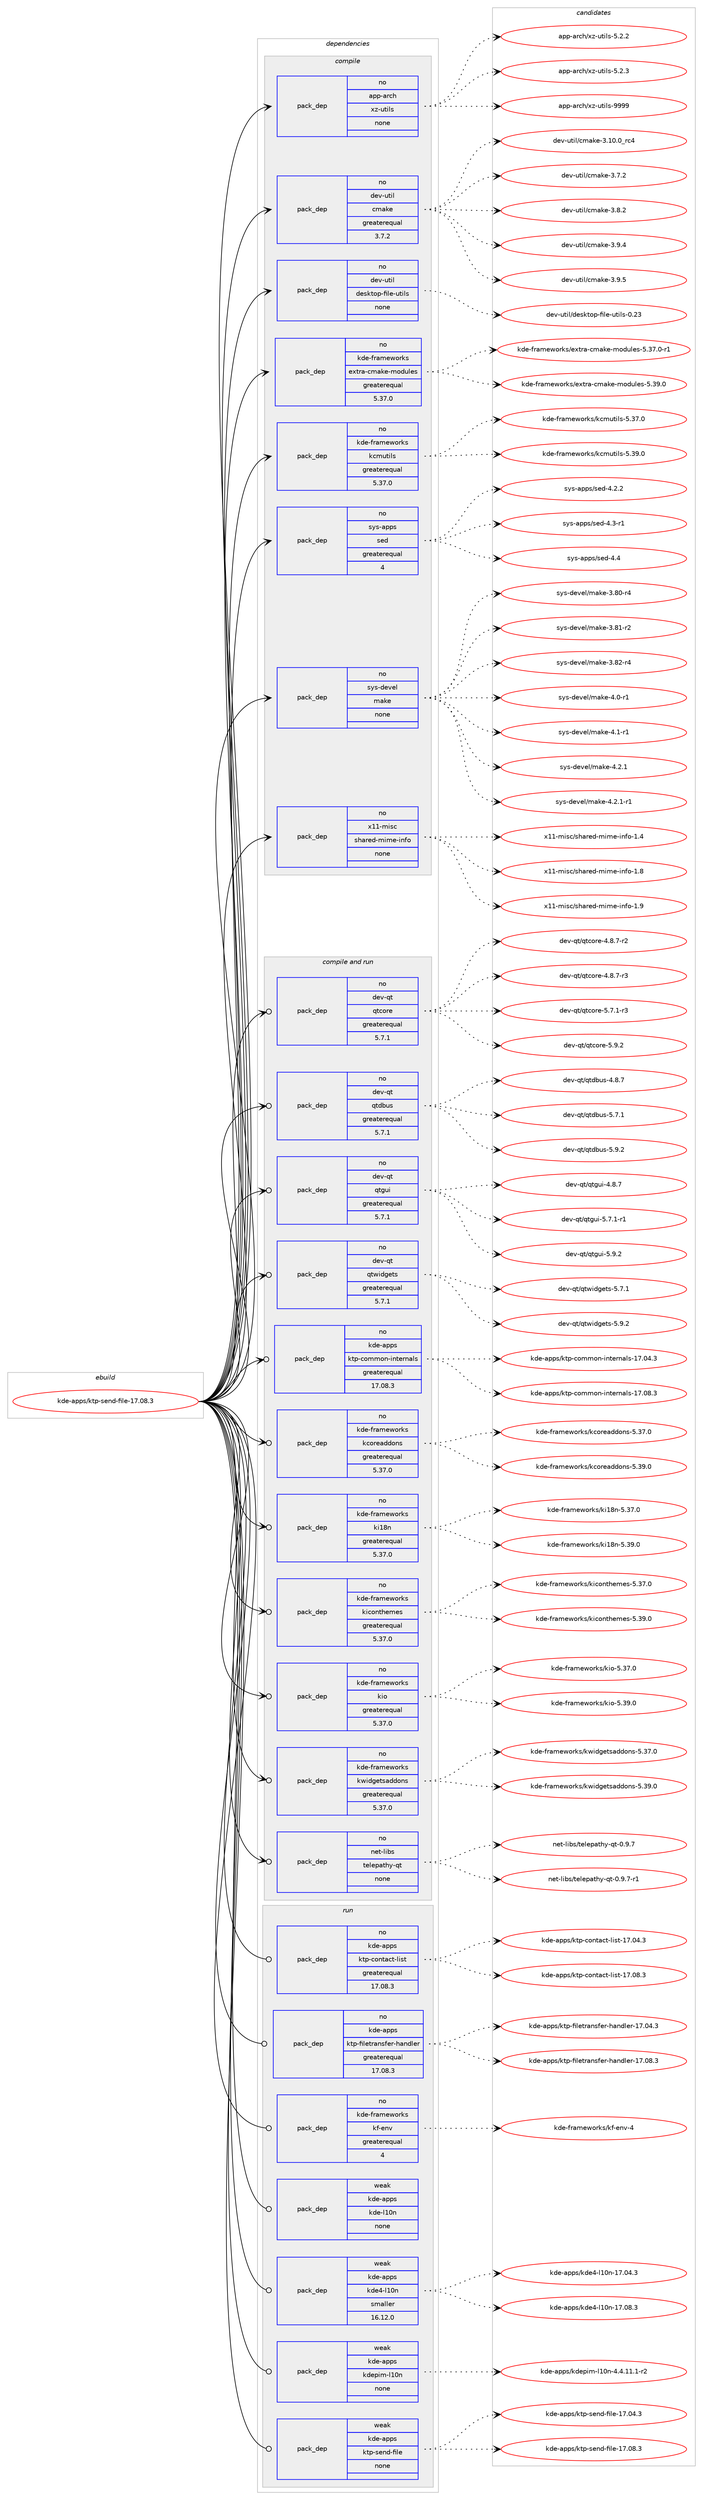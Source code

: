 digraph prolog {

# *************
# Graph options
# *************

newrank=true;
concentrate=true;
compound=true;
graph [rankdir=LR,fontname=Helvetica,fontsize=10,ranksep=1.5];#, ranksep=2.5, nodesep=0.2];
edge  [arrowhead=vee];
node  [fontname=Helvetica,fontsize=10];

# **********
# The ebuild
# **********

subgraph cluster_leftcol {
color=gray;
rank=same;
label=<<i>ebuild</i>>;
id [label="kde-apps/ktp-send-file-17.08.3", color=red, width=4, href="../kde-apps/ktp-send-file-17.08.3.svg"];
}

# ****************
# The dependencies
# ****************

subgraph cluster_midcol {
color=gray;
label=<<i>dependencies</i>>;
subgraph cluster_compile {
fillcolor="#eeeeee";
style=filled;
label=<<i>compile</i>>;
subgraph pack237494 {
dependency325667 [label=<<TABLE BORDER="0" CELLBORDER="1" CELLSPACING="0" CELLPADDING="4" WIDTH="220"><TR><TD ROWSPAN="6" CELLPADDING="30">pack_dep</TD></TR><TR><TD WIDTH="110">no</TD></TR><TR><TD>app-arch</TD></TR><TR><TD>xz-utils</TD></TR><TR><TD>none</TD></TR><TR><TD></TD></TR></TABLE>>, shape=none, color=blue];
}
id:e -> dependency325667:w [weight=20,style="solid",arrowhead="vee"];
subgraph pack237495 {
dependency325668 [label=<<TABLE BORDER="0" CELLBORDER="1" CELLSPACING="0" CELLPADDING="4" WIDTH="220"><TR><TD ROWSPAN="6" CELLPADDING="30">pack_dep</TD></TR><TR><TD WIDTH="110">no</TD></TR><TR><TD>dev-util</TD></TR><TR><TD>cmake</TD></TR><TR><TD>greaterequal</TD></TR><TR><TD>3.7.2</TD></TR></TABLE>>, shape=none, color=blue];
}
id:e -> dependency325668:w [weight=20,style="solid",arrowhead="vee"];
subgraph pack237496 {
dependency325669 [label=<<TABLE BORDER="0" CELLBORDER="1" CELLSPACING="0" CELLPADDING="4" WIDTH="220"><TR><TD ROWSPAN="6" CELLPADDING="30">pack_dep</TD></TR><TR><TD WIDTH="110">no</TD></TR><TR><TD>dev-util</TD></TR><TR><TD>desktop-file-utils</TD></TR><TR><TD>none</TD></TR><TR><TD></TD></TR></TABLE>>, shape=none, color=blue];
}
id:e -> dependency325669:w [weight=20,style="solid",arrowhead="vee"];
subgraph pack237497 {
dependency325670 [label=<<TABLE BORDER="0" CELLBORDER="1" CELLSPACING="0" CELLPADDING="4" WIDTH="220"><TR><TD ROWSPAN="6" CELLPADDING="30">pack_dep</TD></TR><TR><TD WIDTH="110">no</TD></TR><TR><TD>kde-frameworks</TD></TR><TR><TD>extra-cmake-modules</TD></TR><TR><TD>greaterequal</TD></TR><TR><TD>5.37.0</TD></TR></TABLE>>, shape=none, color=blue];
}
id:e -> dependency325670:w [weight=20,style="solid",arrowhead="vee"];
subgraph pack237498 {
dependency325671 [label=<<TABLE BORDER="0" CELLBORDER="1" CELLSPACING="0" CELLPADDING="4" WIDTH="220"><TR><TD ROWSPAN="6" CELLPADDING="30">pack_dep</TD></TR><TR><TD WIDTH="110">no</TD></TR><TR><TD>kde-frameworks</TD></TR><TR><TD>kcmutils</TD></TR><TR><TD>greaterequal</TD></TR><TR><TD>5.37.0</TD></TR></TABLE>>, shape=none, color=blue];
}
id:e -> dependency325671:w [weight=20,style="solid",arrowhead="vee"];
subgraph pack237499 {
dependency325672 [label=<<TABLE BORDER="0" CELLBORDER="1" CELLSPACING="0" CELLPADDING="4" WIDTH="220"><TR><TD ROWSPAN="6" CELLPADDING="30">pack_dep</TD></TR><TR><TD WIDTH="110">no</TD></TR><TR><TD>sys-apps</TD></TR><TR><TD>sed</TD></TR><TR><TD>greaterequal</TD></TR><TR><TD>4</TD></TR></TABLE>>, shape=none, color=blue];
}
id:e -> dependency325672:w [weight=20,style="solid",arrowhead="vee"];
subgraph pack237500 {
dependency325673 [label=<<TABLE BORDER="0" CELLBORDER="1" CELLSPACING="0" CELLPADDING="4" WIDTH="220"><TR><TD ROWSPAN="6" CELLPADDING="30">pack_dep</TD></TR><TR><TD WIDTH="110">no</TD></TR><TR><TD>sys-devel</TD></TR><TR><TD>make</TD></TR><TR><TD>none</TD></TR><TR><TD></TD></TR></TABLE>>, shape=none, color=blue];
}
id:e -> dependency325673:w [weight=20,style="solid",arrowhead="vee"];
subgraph pack237501 {
dependency325674 [label=<<TABLE BORDER="0" CELLBORDER="1" CELLSPACING="0" CELLPADDING="4" WIDTH="220"><TR><TD ROWSPAN="6" CELLPADDING="30">pack_dep</TD></TR><TR><TD WIDTH="110">no</TD></TR><TR><TD>x11-misc</TD></TR><TR><TD>shared-mime-info</TD></TR><TR><TD>none</TD></TR><TR><TD></TD></TR></TABLE>>, shape=none, color=blue];
}
id:e -> dependency325674:w [weight=20,style="solid",arrowhead="vee"];
}
subgraph cluster_compileandrun {
fillcolor="#eeeeee";
style=filled;
label=<<i>compile and run</i>>;
subgraph pack237502 {
dependency325675 [label=<<TABLE BORDER="0" CELLBORDER="1" CELLSPACING="0" CELLPADDING="4" WIDTH="220"><TR><TD ROWSPAN="6" CELLPADDING="30">pack_dep</TD></TR><TR><TD WIDTH="110">no</TD></TR><TR><TD>dev-qt</TD></TR><TR><TD>qtcore</TD></TR><TR><TD>greaterequal</TD></TR><TR><TD>5.7.1</TD></TR></TABLE>>, shape=none, color=blue];
}
id:e -> dependency325675:w [weight=20,style="solid",arrowhead="odotvee"];
subgraph pack237503 {
dependency325676 [label=<<TABLE BORDER="0" CELLBORDER="1" CELLSPACING="0" CELLPADDING="4" WIDTH="220"><TR><TD ROWSPAN="6" CELLPADDING="30">pack_dep</TD></TR><TR><TD WIDTH="110">no</TD></TR><TR><TD>dev-qt</TD></TR><TR><TD>qtdbus</TD></TR><TR><TD>greaterequal</TD></TR><TR><TD>5.7.1</TD></TR></TABLE>>, shape=none, color=blue];
}
id:e -> dependency325676:w [weight=20,style="solid",arrowhead="odotvee"];
subgraph pack237504 {
dependency325677 [label=<<TABLE BORDER="0" CELLBORDER="1" CELLSPACING="0" CELLPADDING="4" WIDTH="220"><TR><TD ROWSPAN="6" CELLPADDING="30">pack_dep</TD></TR><TR><TD WIDTH="110">no</TD></TR><TR><TD>dev-qt</TD></TR><TR><TD>qtgui</TD></TR><TR><TD>greaterequal</TD></TR><TR><TD>5.7.1</TD></TR></TABLE>>, shape=none, color=blue];
}
id:e -> dependency325677:w [weight=20,style="solid",arrowhead="odotvee"];
subgraph pack237505 {
dependency325678 [label=<<TABLE BORDER="0" CELLBORDER="1" CELLSPACING="0" CELLPADDING="4" WIDTH="220"><TR><TD ROWSPAN="6" CELLPADDING="30">pack_dep</TD></TR><TR><TD WIDTH="110">no</TD></TR><TR><TD>dev-qt</TD></TR><TR><TD>qtwidgets</TD></TR><TR><TD>greaterequal</TD></TR><TR><TD>5.7.1</TD></TR></TABLE>>, shape=none, color=blue];
}
id:e -> dependency325678:w [weight=20,style="solid",arrowhead="odotvee"];
subgraph pack237506 {
dependency325679 [label=<<TABLE BORDER="0" CELLBORDER="1" CELLSPACING="0" CELLPADDING="4" WIDTH="220"><TR><TD ROWSPAN="6" CELLPADDING="30">pack_dep</TD></TR><TR><TD WIDTH="110">no</TD></TR><TR><TD>kde-apps</TD></TR><TR><TD>ktp-common-internals</TD></TR><TR><TD>greaterequal</TD></TR><TR><TD>17.08.3</TD></TR></TABLE>>, shape=none, color=blue];
}
id:e -> dependency325679:w [weight=20,style="solid",arrowhead="odotvee"];
subgraph pack237507 {
dependency325680 [label=<<TABLE BORDER="0" CELLBORDER="1" CELLSPACING="0" CELLPADDING="4" WIDTH="220"><TR><TD ROWSPAN="6" CELLPADDING="30">pack_dep</TD></TR><TR><TD WIDTH="110">no</TD></TR><TR><TD>kde-frameworks</TD></TR><TR><TD>kcoreaddons</TD></TR><TR><TD>greaterequal</TD></TR><TR><TD>5.37.0</TD></TR></TABLE>>, shape=none, color=blue];
}
id:e -> dependency325680:w [weight=20,style="solid",arrowhead="odotvee"];
subgraph pack237508 {
dependency325681 [label=<<TABLE BORDER="0" CELLBORDER="1" CELLSPACING="0" CELLPADDING="4" WIDTH="220"><TR><TD ROWSPAN="6" CELLPADDING="30">pack_dep</TD></TR><TR><TD WIDTH="110">no</TD></TR><TR><TD>kde-frameworks</TD></TR><TR><TD>ki18n</TD></TR><TR><TD>greaterequal</TD></TR><TR><TD>5.37.0</TD></TR></TABLE>>, shape=none, color=blue];
}
id:e -> dependency325681:w [weight=20,style="solid",arrowhead="odotvee"];
subgraph pack237509 {
dependency325682 [label=<<TABLE BORDER="0" CELLBORDER="1" CELLSPACING="0" CELLPADDING="4" WIDTH="220"><TR><TD ROWSPAN="6" CELLPADDING="30">pack_dep</TD></TR><TR><TD WIDTH="110">no</TD></TR><TR><TD>kde-frameworks</TD></TR><TR><TD>kiconthemes</TD></TR><TR><TD>greaterequal</TD></TR><TR><TD>5.37.0</TD></TR></TABLE>>, shape=none, color=blue];
}
id:e -> dependency325682:w [weight=20,style="solid",arrowhead="odotvee"];
subgraph pack237510 {
dependency325683 [label=<<TABLE BORDER="0" CELLBORDER="1" CELLSPACING="0" CELLPADDING="4" WIDTH="220"><TR><TD ROWSPAN="6" CELLPADDING="30">pack_dep</TD></TR><TR><TD WIDTH="110">no</TD></TR><TR><TD>kde-frameworks</TD></TR><TR><TD>kio</TD></TR><TR><TD>greaterequal</TD></TR><TR><TD>5.37.0</TD></TR></TABLE>>, shape=none, color=blue];
}
id:e -> dependency325683:w [weight=20,style="solid",arrowhead="odotvee"];
subgraph pack237511 {
dependency325684 [label=<<TABLE BORDER="0" CELLBORDER="1" CELLSPACING="0" CELLPADDING="4" WIDTH="220"><TR><TD ROWSPAN="6" CELLPADDING="30">pack_dep</TD></TR><TR><TD WIDTH="110">no</TD></TR><TR><TD>kde-frameworks</TD></TR><TR><TD>kwidgetsaddons</TD></TR><TR><TD>greaterequal</TD></TR><TR><TD>5.37.0</TD></TR></TABLE>>, shape=none, color=blue];
}
id:e -> dependency325684:w [weight=20,style="solid",arrowhead="odotvee"];
subgraph pack237512 {
dependency325685 [label=<<TABLE BORDER="0" CELLBORDER="1" CELLSPACING="0" CELLPADDING="4" WIDTH="220"><TR><TD ROWSPAN="6" CELLPADDING="30">pack_dep</TD></TR><TR><TD WIDTH="110">no</TD></TR><TR><TD>net-libs</TD></TR><TR><TD>telepathy-qt</TD></TR><TR><TD>none</TD></TR><TR><TD></TD></TR></TABLE>>, shape=none, color=blue];
}
id:e -> dependency325685:w [weight=20,style="solid",arrowhead="odotvee"];
}
subgraph cluster_run {
fillcolor="#eeeeee";
style=filled;
label=<<i>run</i>>;
subgraph pack237513 {
dependency325686 [label=<<TABLE BORDER="0" CELLBORDER="1" CELLSPACING="0" CELLPADDING="4" WIDTH="220"><TR><TD ROWSPAN="6" CELLPADDING="30">pack_dep</TD></TR><TR><TD WIDTH="110">no</TD></TR><TR><TD>kde-apps</TD></TR><TR><TD>ktp-contact-list</TD></TR><TR><TD>greaterequal</TD></TR><TR><TD>17.08.3</TD></TR></TABLE>>, shape=none, color=blue];
}
id:e -> dependency325686:w [weight=20,style="solid",arrowhead="odot"];
subgraph pack237514 {
dependency325687 [label=<<TABLE BORDER="0" CELLBORDER="1" CELLSPACING="0" CELLPADDING="4" WIDTH="220"><TR><TD ROWSPAN="6" CELLPADDING="30">pack_dep</TD></TR><TR><TD WIDTH="110">no</TD></TR><TR><TD>kde-apps</TD></TR><TR><TD>ktp-filetransfer-handler</TD></TR><TR><TD>greaterequal</TD></TR><TR><TD>17.08.3</TD></TR></TABLE>>, shape=none, color=blue];
}
id:e -> dependency325687:w [weight=20,style="solid",arrowhead="odot"];
subgraph pack237515 {
dependency325688 [label=<<TABLE BORDER="0" CELLBORDER="1" CELLSPACING="0" CELLPADDING="4" WIDTH="220"><TR><TD ROWSPAN="6" CELLPADDING="30">pack_dep</TD></TR><TR><TD WIDTH="110">no</TD></TR><TR><TD>kde-frameworks</TD></TR><TR><TD>kf-env</TD></TR><TR><TD>greaterequal</TD></TR><TR><TD>4</TD></TR></TABLE>>, shape=none, color=blue];
}
id:e -> dependency325688:w [weight=20,style="solid",arrowhead="odot"];
subgraph pack237516 {
dependency325689 [label=<<TABLE BORDER="0" CELLBORDER="1" CELLSPACING="0" CELLPADDING="4" WIDTH="220"><TR><TD ROWSPAN="6" CELLPADDING="30">pack_dep</TD></TR><TR><TD WIDTH="110">weak</TD></TR><TR><TD>kde-apps</TD></TR><TR><TD>kde-l10n</TD></TR><TR><TD>none</TD></TR><TR><TD></TD></TR></TABLE>>, shape=none, color=blue];
}
id:e -> dependency325689:w [weight=20,style="solid",arrowhead="odot"];
subgraph pack237517 {
dependency325690 [label=<<TABLE BORDER="0" CELLBORDER="1" CELLSPACING="0" CELLPADDING="4" WIDTH="220"><TR><TD ROWSPAN="6" CELLPADDING="30">pack_dep</TD></TR><TR><TD WIDTH="110">weak</TD></TR><TR><TD>kde-apps</TD></TR><TR><TD>kde4-l10n</TD></TR><TR><TD>smaller</TD></TR><TR><TD>16.12.0</TD></TR></TABLE>>, shape=none, color=blue];
}
id:e -> dependency325690:w [weight=20,style="solid",arrowhead="odot"];
subgraph pack237518 {
dependency325691 [label=<<TABLE BORDER="0" CELLBORDER="1" CELLSPACING="0" CELLPADDING="4" WIDTH="220"><TR><TD ROWSPAN="6" CELLPADDING="30">pack_dep</TD></TR><TR><TD WIDTH="110">weak</TD></TR><TR><TD>kde-apps</TD></TR><TR><TD>kdepim-l10n</TD></TR><TR><TD>none</TD></TR><TR><TD></TD></TR></TABLE>>, shape=none, color=blue];
}
id:e -> dependency325691:w [weight=20,style="solid",arrowhead="odot"];
subgraph pack237519 {
dependency325692 [label=<<TABLE BORDER="0" CELLBORDER="1" CELLSPACING="0" CELLPADDING="4" WIDTH="220"><TR><TD ROWSPAN="6" CELLPADDING="30">pack_dep</TD></TR><TR><TD WIDTH="110">weak</TD></TR><TR><TD>kde-apps</TD></TR><TR><TD>ktp-send-file</TD></TR><TR><TD>none</TD></TR><TR><TD></TD></TR></TABLE>>, shape=none, color=blue];
}
id:e -> dependency325692:w [weight=20,style="solid",arrowhead="odot"];
}
}

# **************
# The candidates
# **************

subgraph cluster_choices {
rank=same;
color=gray;
label=<<i>candidates</i>>;

subgraph choice237494 {
color=black;
nodesep=1;
choice971121124597114991044712012245117116105108115455346504650 [label="app-arch/xz-utils-5.2.2", color=red, width=4,href="../app-arch/xz-utils-5.2.2.svg"];
choice971121124597114991044712012245117116105108115455346504651 [label="app-arch/xz-utils-5.2.3", color=red, width=4,href="../app-arch/xz-utils-5.2.3.svg"];
choice9711211245971149910447120122451171161051081154557575757 [label="app-arch/xz-utils-9999", color=red, width=4,href="../app-arch/xz-utils-9999.svg"];
dependency325667:e -> choice971121124597114991044712012245117116105108115455346504650:w [style=dotted,weight="100"];
dependency325667:e -> choice971121124597114991044712012245117116105108115455346504651:w [style=dotted,weight="100"];
dependency325667:e -> choice9711211245971149910447120122451171161051081154557575757:w [style=dotted,weight="100"];
}
subgraph choice237495 {
color=black;
nodesep=1;
choice1001011184511711610510847991099710710145514649484648951149952 [label="dev-util/cmake-3.10.0_rc4", color=red, width=4,href="../dev-util/cmake-3.10.0_rc4.svg"];
choice10010111845117116105108479910997107101455146554650 [label="dev-util/cmake-3.7.2", color=red, width=4,href="../dev-util/cmake-3.7.2.svg"];
choice10010111845117116105108479910997107101455146564650 [label="dev-util/cmake-3.8.2", color=red, width=4,href="../dev-util/cmake-3.8.2.svg"];
choice10010111845117116105108479910997107101455146574652 [label="dev-util/cmake-3.9.4", color=red, width=4,href="../dev-util/cmake-3.9.4.svg"];
choice10010111845117116105108479910997107101455146574653 [label="dev-util/cmake-3.9.5", color=red, width=4,href="../dev-util/cmake-3.9.5.svg"];
dependency325668:e -> choice1001011184511711610510847991099710710145514649484648951149952:w [style=dotted,weight="100"];
dependency325668:e -> choice10010111845117116105108479910997107101455146554650:w [style=dotted,weight="100"];
dependency325668:e -> choice10010111845117116105108479910997107101455146564650:w [style=dotted,weight="100"];
dependency325668:e -> choice10010111845117116105108479910997107101455146574652:w [style=dotted,weight="100"];
dependency325668:e -> choice10010111845117116105108479910997107101455146574653:w [style=dotted,weight="100"];
}
subgraph choice237496 {
color=black;
nodesep=1;
choice100101118451171161051084710010111510711611111245102105108101451171161051081154548465051 [label="dev-util/desktop-file-utils-0.23", color=red, width=4,href="../dev-util/desktop-file-utils-0.23.svg"];
dependency325669:e -> choice100101118451171161051084710010111510711611111245102105108101451171161051081154548465051:w [style=dotted,weight="100"];
}
subgraph choice237497 {
color=black;
nodesep=1;
choice1071001014510211497109101119111114107115471011201161149745991099710710145109111100117108101115455346515546484511449 [label="kde-frameworks/extra-cmake-modules-5.37.0-r1", color=red, width=4,href="../kde-frameworks/extra-cmake-modules-5.37.0-r1.svg"];
choice107100101451021149710910111911111410711547101120116114974599109971071014510911110011710810111545534651574648 [label="kde-frameworks/extra-cmake-modules-5.39.0", color=red, width=4,href="../kde-frameworks/extra-cmake-modules-5.39.0.svg"];
dependency325670:e -> choice1071001014510211497109101119111114107115471011201161149745991099710710145109111100117108101115455346515546484511449:w [style=dotted,weight="100"];
dependency325670:e -> choice107100101451021149710910111911111410711547101120116114974599109971071014510911110011710810111545534651574648:w [style=dotted,weight="100"];
}
subgraph choice237498 {
color=black;
nodesep=1;
choice1071001014510211497109101119111114107115471079910911711610510811545534651554648 [label="kde-frameworks/kcmutils-5.37.0", color=red, width=4,href="../kde-frameworks/kcmutils-5.37.0.svg"];
choice1071001014510211497109101119111114107115471079910911711610510811545534651574648 [label="kde-frameworks/kcmutils-5.39.0", color=red, width=4,href="../kde-frameworks/kcmutils-5.39.0.svg"];
dependency325671:e -> choice1071001014510211497109101119111114107115471079910911711610510811545534651554648:w [style=dotted,weight="100"];
dependency325671:e -> choice1071001014510211497109101119111114107115471079910911711610510811545534651574648:w [style=dotted,weight="100"];
}
subgraph choice237499 {
color=black;
nodesep=1;
choice115121115459711211211547115101100455246504650 [label="sys-apps/sed-4.2.2", color=red, width=4,href="../sys-apps/sed-4.2.2.svg"];
choice115121115459711211211547115101100455246514511449 [label="sys-apps/sed-4.3-r1", color=red, width=4,href="../sys-apps/sed-4.3-r1.svg"];
choice11512111545971121121154711510110045524652 [label="sys-apps/sed-4.4", color=red, width=4,href="../sys-apps/sed-4.4.svg"];
dependency325672:e -> choice115121115459711211211547115101100455246504650:w [style=dotted,weight="100"];
dependency325672:e -> choice115121115459711211211547115101100455246514511449:w [style=dotted,weight="100"];
dependency325672:e -> choice11512111545971121121154711510110045524652:w [style=dotted,weight="100"];
}
subgraph choice237500 {
color=black;
nodesep=1;
choice11512111545100101118101108471099710710145514656484511452 [label="sys-devel/make-3.80-r4", color=red, width=4,href="../sys-devel/make-3.80-r4.svg"];
choice11512111545100101118101108471099710710145514656494511450 [label="sys-devel/make-3.81-r2", color=red, width=4,href="../sys-devel/make-3.81-r2.svg"];
choice11512111545100101118101108471099710710145514656504511452 [label="sys-devel/make-3.82-r4", color=red, width=4,href="../sys-devel/make-3.82-r4.svg"];
choice115121115451001011181011084710997107101455246484511449 [label="sys-devel/make-4.0-r1", color=red, width=4,href="../sys-devel/make-4.0-r1.svg"];
choice115121115451001011181011084710997107101455246494511449 [label="sys-devel/make-4.1-r1", color=red, width=4,href="../sys-devel/make-4.1-r1.svg"];
choice115121115451001011181011084710997107101455246504649 [label="sys-devel/make-4.2.1", color=red, width=4,href="../sys-devel/make-4.2.1.svg"];
choice1151211154510010111810110847109971071014552465046494511449 [label="sys-devel/make-4.2.1-r1", color=red, width=4,href="../sys-devel/make-4.2.1-r1.svg"];
dependency325673:e -> choice11512111545100101118101108471099710710145514656484511452:w [style=dotted,weight="100"];
dependency325673:e -> choice11512111545100101118101108471099710710145514656494511450:w [style=dotted,weight="100"];
dependency325673:e -> choice11512111545100101118101108471099710710145514656504511452:w [style=dotted,weight="100"];
dependency325673:e -> choice115121115451001011181011084710997107101455246484511449:w [style=dotted,weight="100"];
dependency325673:e -> choice115121115451001011181011084710997107101455246494511449:w [style=dotted,weight="100"];
dependency325673:e -> choice115121115451001011181011084710997107101455246504649:w [style=dotted,weight="100"];
dependency325673:e -> choice1151211154510010111810110847109971071014552465046494511449:w [style=dotted,weight="100"];
}
subgraph choice237501 {
color=black;
nodesep=1;
choice120494945109105115994711510497114101100451091051091014510511010211145494652 [label="x11-misc/shared-mime-info-1.4", color=red, width=4,href="../x11-misc/shared-mime-info-1.4.svg"];
choice120494945109105115994711510497114101100451091051091014510511010211145494656 [label="x11-misc/shared-mime-info-1.8", color=red, width=4,href="../x11-misc/shared-mime-info-1.8.svg"];
choice120494945109105115994711510497114101100451091051091014510511010211145494657 [label="x11-misc/shared-mime-info-1.9", color=red, width=4,href="../x11-misc/shared-mime-info-1.9.svg"];
dependency325674:e -> choice120494945109105115994711510497114101100451091051091014510511010211145494652:w [style=dotted,weight="100"];
dependency325674:e -> choice120494945109105115994711510497114101100451091051091014510511010211145494656:w [style=dotted,weight="100"];
dependency325674:e -> choice120494945109105115994711510497114101100451091051091014510511010211145494657:w [style=dotted,weight="100"];
}
subgraph choice237502 {
color=black;
nodesep=1;
choice1001011184511311647113116991111141014552465646554511450 [label="dev-qt/qtcore-4.8.7-r2", color=red, width=4,href="../dev-qt/qtcore-4.8.7-r2.svg"];
choice1001011184511311647113116991111141014552465646554511451 [label="dev-qt/qtcore-4.8.7-r3", color=red, width=4,href="../dev-qt/qtcore-4.8.7-r3.svg"];
choice1001011184511311647113116991111141014553465546494511451 [label="dev-qt/qtcore-5.7.1-r3", color=red, width=4,href="../dev-qt/qtcore-5.7.1-r3.svg"];
choice100101118451131164711311699111114101455346574650 [label="dev-qt/qtcore-5.9.2", color=red, width=4,href="../dev-qt/qtcore-5.9.2.svg"];
dependency325675:e -> choice1001011184511311647113116991111141014552465646554511450:w [style=dotted,weight="100"];
dependency325675:e -> choice1001011184511311647113116991111141014552465646554511451:w [style=dotted,weight="100"];
dependency325675:e -> choice1001011184511311647113116991111141014553465546494511451:w [style=dotted,weight="100"];
dependency325675:e -> choice100101118451131164711311699111114101455346574650:w [style=dotted,weight="100"];
}
subgraph choice237503 {
color=black;
nodesep=1;
choice100101118451131164711311610098117115455246564655 [label="dev-qt/qtdbus-4.8.7", color=red, width=4,href="../dev-qt/qtdbus-4.8.7.svg"];
choice100101118451131164711311610098117115455346554649 [label="dev-qt/qtdbus-5.7.1", color=red, width=4,href="../dev-qt/qtdbus-5.7.1.svg"];
choice100101118451131164711311610098117115455346574650 [label="dev-qt/qtdbus-5.9.2", color=red, width=4,href="../dev-qt/qtdbus-5.9.2.svg"];
dependency325676:e -> choice100101118451131164711311610098117115455246564655:w [style=dotted,weight="100"];
dependency325676:e -> choice100101118451131164711311610098117115455346554649:w [style=dotted,weight="100"];
dependency325676:e -> choice100101118451131164711311610098117115455346574650:w [style=dotted,weight="100"];
}
subgraph choice237504 {
color=black;
nodesep=1;
choice1001011184511311647113116103117105455246564655 [label="dev-qt/qtgui-4.8.7", color=red, width=4,href="../dev-qt/qtgui-4.8.7.svg"];
choice10010111845113116471131161031171054553465546494511449 [label="dev-qt/qtgui-5.7.1-r1", color=red, width=4,href="../dev-qt/qtgui-5.7.1-r1.svg"];
choice1001011184511311647113116103117105455346574650 [label="dev-qt/qtgui-5.9.2", color=red, width=4,href="../dev-qt/qtgui-5.9.2.svg"];
dependency325677:e -> choice1001011184511311647113116103117105455246564655:w [style=dotted,weight="100"];
dependency325677:e -> choice10010111845113116471131161031171054553465546494511449:w [style=dotted,weight="100"];
dependency325677:e -> choice1001011184511311647113116103117105455346574650:w [style=dotted,weight="100"];
}
subgraph choice237505 {
color=black;
nodesep=1;
choice1001011184511311647113116119105100103101116115455346554649 [label="dev-qt/qtwidgets-5.7.1", color=red, width=4,href="../dev-qt/qtwidgets-5.7.1.svg"];
choice1001011184511311647113116119105100103101116115455346574650 [label="dev-qt/qtwidgets-5.9.2", color=red, width=4,href="../dev-qt/qtwidgets-5.9.2.svg"];
dependency325678:e -> choice1001011184511311647113116119105100103101116115455346554649:w [style=dotted,weight="100"];
dependency325678:e -> choice1001011184511311647113116119105100103101116115455346574650:w [style=dotted,weight="100"];
}
subgraph choice237506 {
color=black;
nodesep=1;
choice107100101459711211211547107116112459911110910911111045105110116101114110971081154549554648524651 [label="kde-apps/ktp-common-internals-17.04.3", color=red, width=4,href="../kde-apps/ktp-common-internals-17.04.3.svg"];
choice107100101459711211211547107116112459911110910911111045105110116101114110971081154549554648564651 [label="kde-apps/ktp-common-internals-17.08.3", color=red, width=4,href="../kde-apps/ktp-common-internals-17.08.3.svg"];
dependency325679:e -> choice107100101459711211211547107116112459911110910911111045105110116101114110971081154549554648524651:w [style=dotted,weight="100"];
dependency325679:e -> choice107100101459711211211547107116112459911110910911111045105110116101114110971081154549554648564651:w [style=dotted,weight="100"];
}
subgraph choice237507 {
color=black;
nodesep=1;
choice107100101451021149710910111911111410711547107991111141019710010011111011545534651554648 [label="kde-frameworks/kcoreaddons-5.37.0", color=red, width=4,href="../kde-frameworks/kcoreaddons-5.37.0.svg"];
choice107100101451021149710910111911111410711547107991111141019710010011111011545534651574648 [label="kde-frameworks/kcoreaddons-5.39.0", color=red, width=4,href="../kde-frameworks/kcoreaddons-5.39.0.svg"];
dependency325680:e -> choice107100101451021149710910111911111410711547107991111141019710010011111011545534651554648:w [style=dotted,weight="100"];
dependency325680:e -> choice107100101451021149710910111911111410711547107991111141019710010011111011545534651574648:w [style=dotted,weight="100"];
}
subgraph choice237508 {
color=black;
nodesep=1;
choice107100101451021149710910111911111410711547107105495611045534651554648 [label="kde-frameworks/ki18n-5.37.0", color=red, width=4,href="../kde-frameworks/ki18n-5.37.0.svg"];
choice107100101451021149710910111911111410711547107105495611045534651574648 [label="kde-frameworks/ki18n-5.39.0", color=red, width=4,href="../kde-frameworks/ki18n-5.39.0.svg"];
dependency325681:e -> choice107100101451021149710910111911111410711547107105495611045534651554648:w [style=dotted,weight="100"];
dependency325681:e -> choice107100101451021149710910111911111410711547107105495611045534651574648:w [style=dotted,weight="100"];
}
subgraph choice237509 {
color=black;
nodesep=1;
choice1071001014510211497109101119111114107115471071059911111011610410110910111545534651554648 [label="kde-frameworks/kiconthemes-5.37.0", color=red, width=4,href="../kde-frameworks/kiconthemes-5.37.0.svg"];
choice1071001014510211497109101119111114107115471071059911111011610410110910111545534651574648 [label="kde-frameworks/kiconthemes-5.39.0", color=red, width=4,href="../kde-frameworks/kiconthemes-5.39.0.svg"];
dependency325682:e -> choice1071001014510211497109101119111114107115471071059911111011610410110910111545534651554648:w [style=dotted,weight="100"];
dependency325682:e -> choice1071001014510211497109101119111114107115471071059911111011610410110910111545534651574648:w [style=dotted,weight="100"];
}
subgraph choice237510 {
color=black;
nodesep=1;
choice10710010145102114971091011191111141071154710710511145534651554648 [label="kde-frameworks/kio-5.37.0", color=red, width=4,href="../kde-frameworks/kio-5.37.0.svg"];
choice10710010145102114971091011191111141071154710710511145534651574648 [label="kde-frameworks/kio-5.39.0", color=red, width=4,href="../kde-frameworks/kio-5.39.0.svg"];
dependency325683:e -> choice10710010145102114971091011191111141071154710710511145534651554648:w [style=dotted,weight="100"];
dependency325683:e -> choice10710010145102114971091011191111141071154710710511145534651574648:w [style=dotted,weight="100"];
}
subgraph choice237511 {
color=black;
nodesep=1;
choice1071001014510211497109101119111114107115471071191051001031011161159710010011111011545534651554648 [label="kde-frameworks/kwidgetsaddons-5.37.0", color=red, width=4,href="../kde-frameworks/kwidgetsaddons-5.37.0.svg"];
choice1071001014510211497109101119111114107115471071191051001031011161159710010011111011545534651574648 [label="kde-frameworks/kwidgetsaddons-5.39.0", color=red, width=4,href="../kde-frameworks/kwidgetsaddons-5.39.0.svg"];
dependency325684:e -> choice1071001014510211497109101119111114107115471071191051001031011161159710010011111011545534651554648:w [style=dotted,weight="100"];
dependency325684:e -> choice1071001014510211497109101119111114107115471071191051001031011161159710010011111011545534651574648:w [style=dotted,weight="100"];
}
subgraph choice237512 {
color=black;
nodesep=1;
choice1101011164510810598115471161011081011129711610412145113116454846574655 [label="net-libs/telepathy-qt-0.9.7", color=red, width=4,href="../net-libs/telepathy-qt-0.9.7.svg"];
choice11010111645108105981154711610110810111297116104121451131164548465746554511449 [label="net-libs/telepathy-qt-0.9.7-r1", color=red, width=4,href="../net-libs/telepathy-qt-0.9.7-r1.svg"];
dependency325685:e -> choice1101011164510810598115471161011081011129711610412145113116454846574655:w [style=dotted,weight="100"];
dependency325685:e -> choice11010111645108105981154711610110810111297116104121451131164548465746554511449:w [style=dotted,weight="100"];
}
subgraph choice237513 {
color=black;
nodesep=1;
choice10710010145971121121154710711611245991111101169799116451081051151164549554648524651 [label="kde-apps/ktp-contact-list-17.04.3", color=red, width=4,href="../kde-apps/ktp-contact-list-17.04.3.svg"];
choice10710010145971121121154710711611245991111101169799116451081051151164549554648564651 [label="kde-apps/ktp-contact-list-17.08.3", color=red, width=4,href="../kde-apps/ktp-contact-list-17.08.3.svg"];
dependency325686:e -> choice10710010145971121121154710711611245991111101169799116451081051151164549554648524651:w [style=dotted,weight="100"];
dependency325686:e -> choice10710010145971121121154710711611245991111101169799116451081051151164549554648564651:w [style=dotted,weight="100"];
}
subgraph choice237514 {
color=black;
nodesep=1;
choice107100101459711211211547107116112451021051081011161149711011510210111445104971101001081011144549554648524651 [label="kde-apps/ktp-filetransfer-handler-17.04.3", color=red, width=4,href="../kde-apps/ktp-filetransfer-handler-17.04.3.svg"];
choice107100101459711211211547107116112451021051081011161149711011510210111445104971101001081011144549554648564651 [label="kde-apps/ktp-filetransfer-handler-17.08.3", color=red, width=4,href="../kde-apps/ktp-filetransfer-handler-17.08.3.svg"];
dependency325687:e -> choice107100101459711211211547107116112451021051081011161149711011510210111445104971101001081011144549554648524651:w [style=dotted,weight="100"];
dependency325687:e -> choice107100101459711211211547107116112451021051081011161149711011510210111445104971101001081011144549554648564651:w [style=dotted,weight="100"];
}
subgraph choice237515 {
color=black;
nodesep=1;
choice107100101451021149710910111911111410711547107102451011101184552 [label="kde-frameworks/kf-env-4", color=red, width=4,href="../kde-frameworks/kf-env-4.svg"];
dependency325688:e -> choice107100101451021149710910111911111410711547107102451011101184552:w [style=dotted,weight="100"];
}
subgraph choice237516 {
color=black;
nodesep=1;
}
subgraph choice237517 {
color=black;
nodesep=1;
choice107100101459711211211547107100101524510849481104549554648524651 [label="kde-apps/kde4-l10n-17.04.3", color=red, width=4,href="../kde-apps/kde4-l10n-17.04.3.svg"];
choice107100101459711211211547107100101524510849481104549554648564651 [label="kde-apps/kde4-l10n-17.08.3", color=red, width=4,href="../kde-apps/kde4-l10n-17.08.3.svg"];
dependency325690:e -> choice107100101459711211211547107100101524510849481104549554648524651:w [style=dotted,weight="100"];
dependency325690:e -> choice107100101459711211211547107100101524510849481104549554648564651:w [style=dotted,weight="100"];
}
subgraph choice237518 {
color=black;
nodesep=1;
choice1071001014597112112115471071001011121051094510849481104552465246494946494511450 [label="kde-apps/kdepim-l10n-4.4.11.1-r2", color=red, width=4,href="../kde-apps/kdepim-l10n-4.4.11.1-r2.svg"];
dependency325691:e -> choice1071001014597112112115471071001011121051094510849481104552465246494946494511450:w [style=dotted,weight="100"];
}
subgraph choice237519 {
color=black;
nodesep=1;
choice10710010145971121121154710711611245115101110100451021051081014549554648524651 [label="kde-apps/ktp-send-file-17.04.3", color=red, width=4,href="../kde-apps/ktp-send-file-17.04.3.svg"];
choice10710010145971121121154710711611245115101110100451021051081014549554648564651 [label="kde-apps/ktp-send-file-17.08.3", color=red, width=4,href="../kde-apps/ktp-send-file-17.08.3.svg"];
dependency325692:e -> choice10710010145971121121154710711611245115101110100451021051081014549554648524651:w [style=dotted,weight="100"];
dependency325692:e -> choice10710010145971121121154710711611245115101110100451021051081014549554648564651:w [style=dotted,weight="100"];
}
}

}
